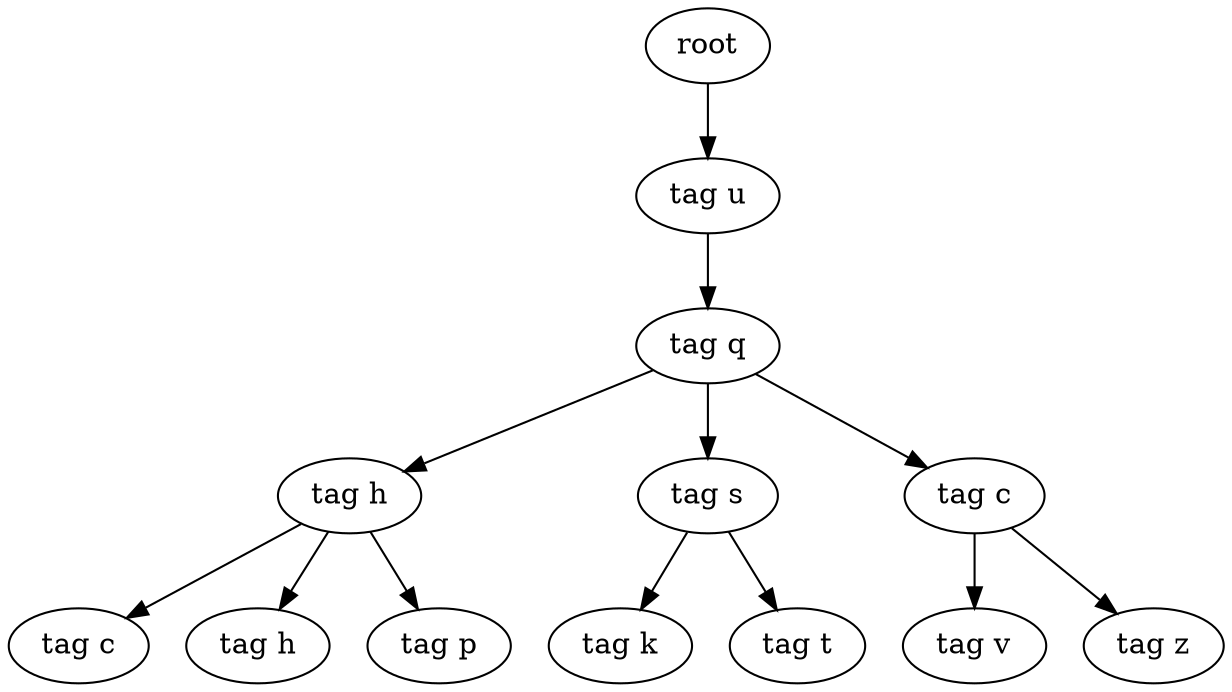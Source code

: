 digraph Tree{
0[label="root"];
0->00
00[label="tag u"];
00->000
000[label="tag q"];
000->0000
0000[label="tag h"];
0000->00000
00000[label="tag c"];
0000->00001
00001[label="tag h"];
0000->00002
00002[label="tag p"];
000->0001
0001[label="tag s"];
0001->00010
00010[label="tag k"];
0001->00011
00011[label="tag t"];
000->0002
0002[label="tag c"];
0002->00020
00020[label="tag v"];
0002->00021
00021[label="tag z"];
}
